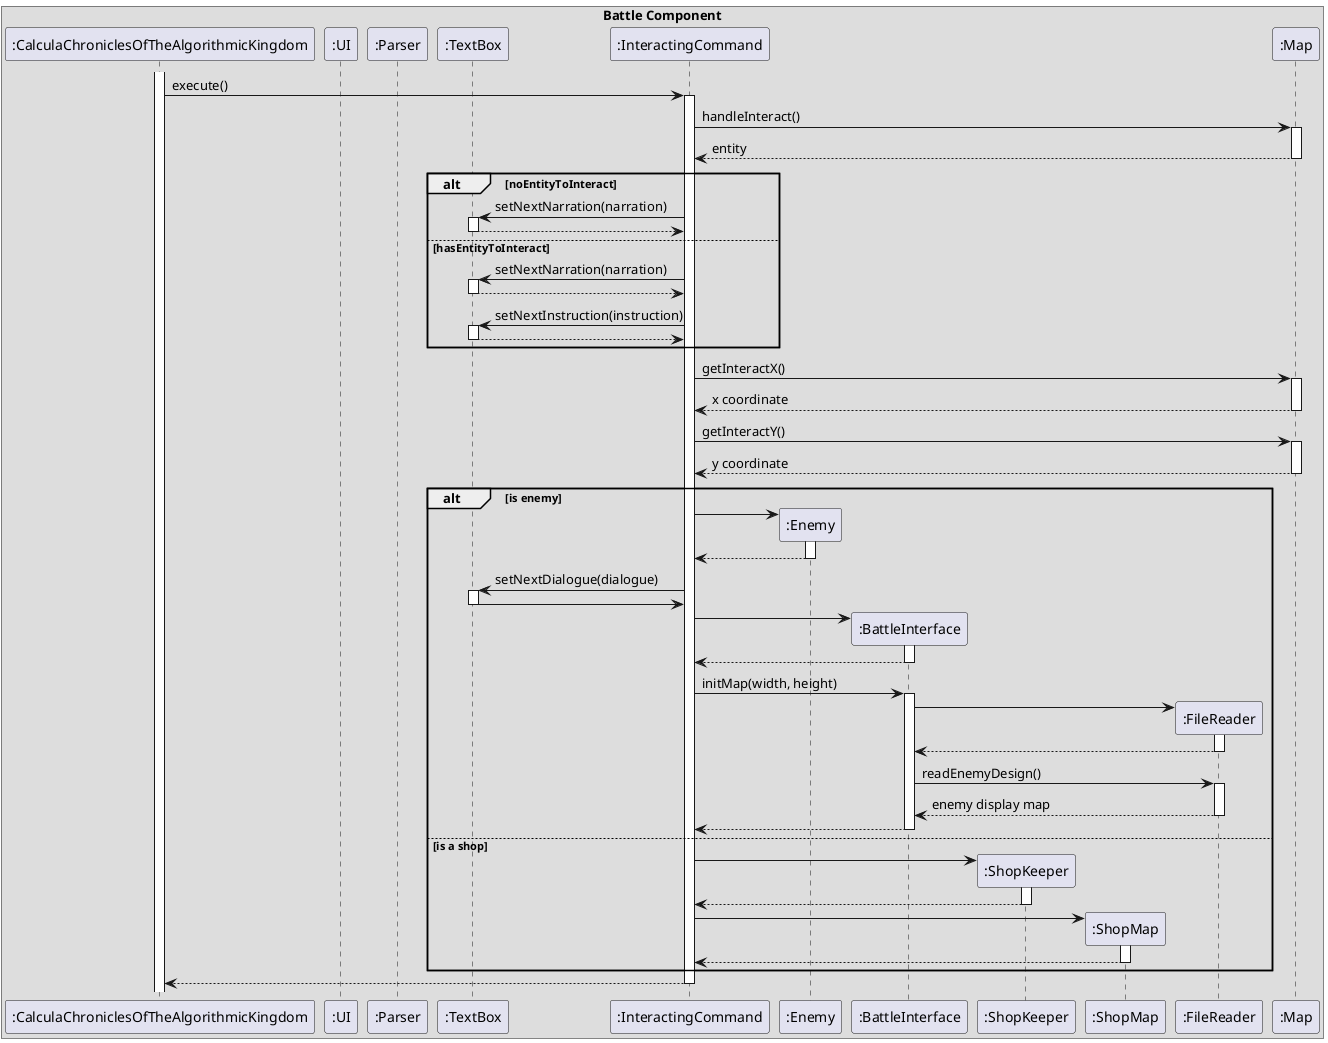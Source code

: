 @startuml

box Battle Component
participant ":CalculaChroniclesOfTheAlgorithmicKingdom" as main
participant ":UI" as ui
participant ":Parser" as parser
participant ":TextBox" as text
participant ":InteractingCommand" as iCommand
participant ":Enemy" as e
participant ":BattleInterface" as bi
participant ":ShopKeeper" as staff
participant ":ShopMap" as shopMap
participant ":FileReader" as fileReader
participant ":Map" as map

activate main
'main -> parser : parseCommand(userCommandText)
'activate parser
'create iCommand
'parser -> iCommand
'activate iCommand
'iCommand --> parser
'deactivate iCommand
'parser --> main : command class
'deactivate parser
'main -> main : executeCommand()
'activate main
main -> iCommand : execute()
activate iCommand
iCommand -> map : handleInteract()
activate map
map --> iCommand : entity
deactivate map
alt noEntityToInteract
    iCommand -> text : setNextNarration(narration)
    activate text
    text --> iCommand
    deactivate text
else hasEntityToInteract
    iCommand -> text : setNextNarration(narration)
    activate text
    text --> iCommand
    deactivate text
    iCommand -> text : setNextInstruction(instruction)
    activate text
    text --> iCommand
    deactivate text
end
iCommand -> map : getInteractX()
activate map
map --> iCommand : x coordinate
deactivate map
iCommand -> map : getInteractY()
activate map
map --> iCommand : y coordinate
deactivate map
alt is enemy
    create e
    iCommand -> e
    activate e
    e --> iCommand
    deactivate e
    iCommand -> text : setNextDialogue(dialogue)
    activate text
    text -> iCommand
    deactivate text
    create bi
    iCommand -> bi
    activate bi
    bi --> iCommand
    deactivate bi
    iCommand -> bi : initMap(width, height)
    activate bi
    create fileReader
    bi -> fileReader
    activate fileReader
    fileReader --> bi
    deactivate fileReader
    bi -> fileReader : readEnemyDesign()
    activate fileReader
    fileReader --> bi : enemy display map
    deactivate fileReader
    bi --> iCommand
    deactivate bi
else is a shop
    create staff
    iCommand -> staff
    activate staff
    staff --> iCommand
    deactivate staff
    create shopMap
    iCommand -> shopMap
    activate shopMap
    shopMap --> iCommand
    deactivate shopMap
end
iCommand --> main
deactivate iCommand
'deactivate main
'main -> main : printMessageUnderMap(userCommand, ui, playerStatus, textBox)
'activate main
'alt not calling help menu or quitting game
'    alt show battle interface
'        main -> ui : printEnemy(currentMap)
'        activate ui
'        ui --> main
'        deactivate ui
'    else
'        main -> ui : printMap(currentMap)
'        activate ui
'        ui --> main
'        deactivate ui
'    end
'end

end box

@enduml